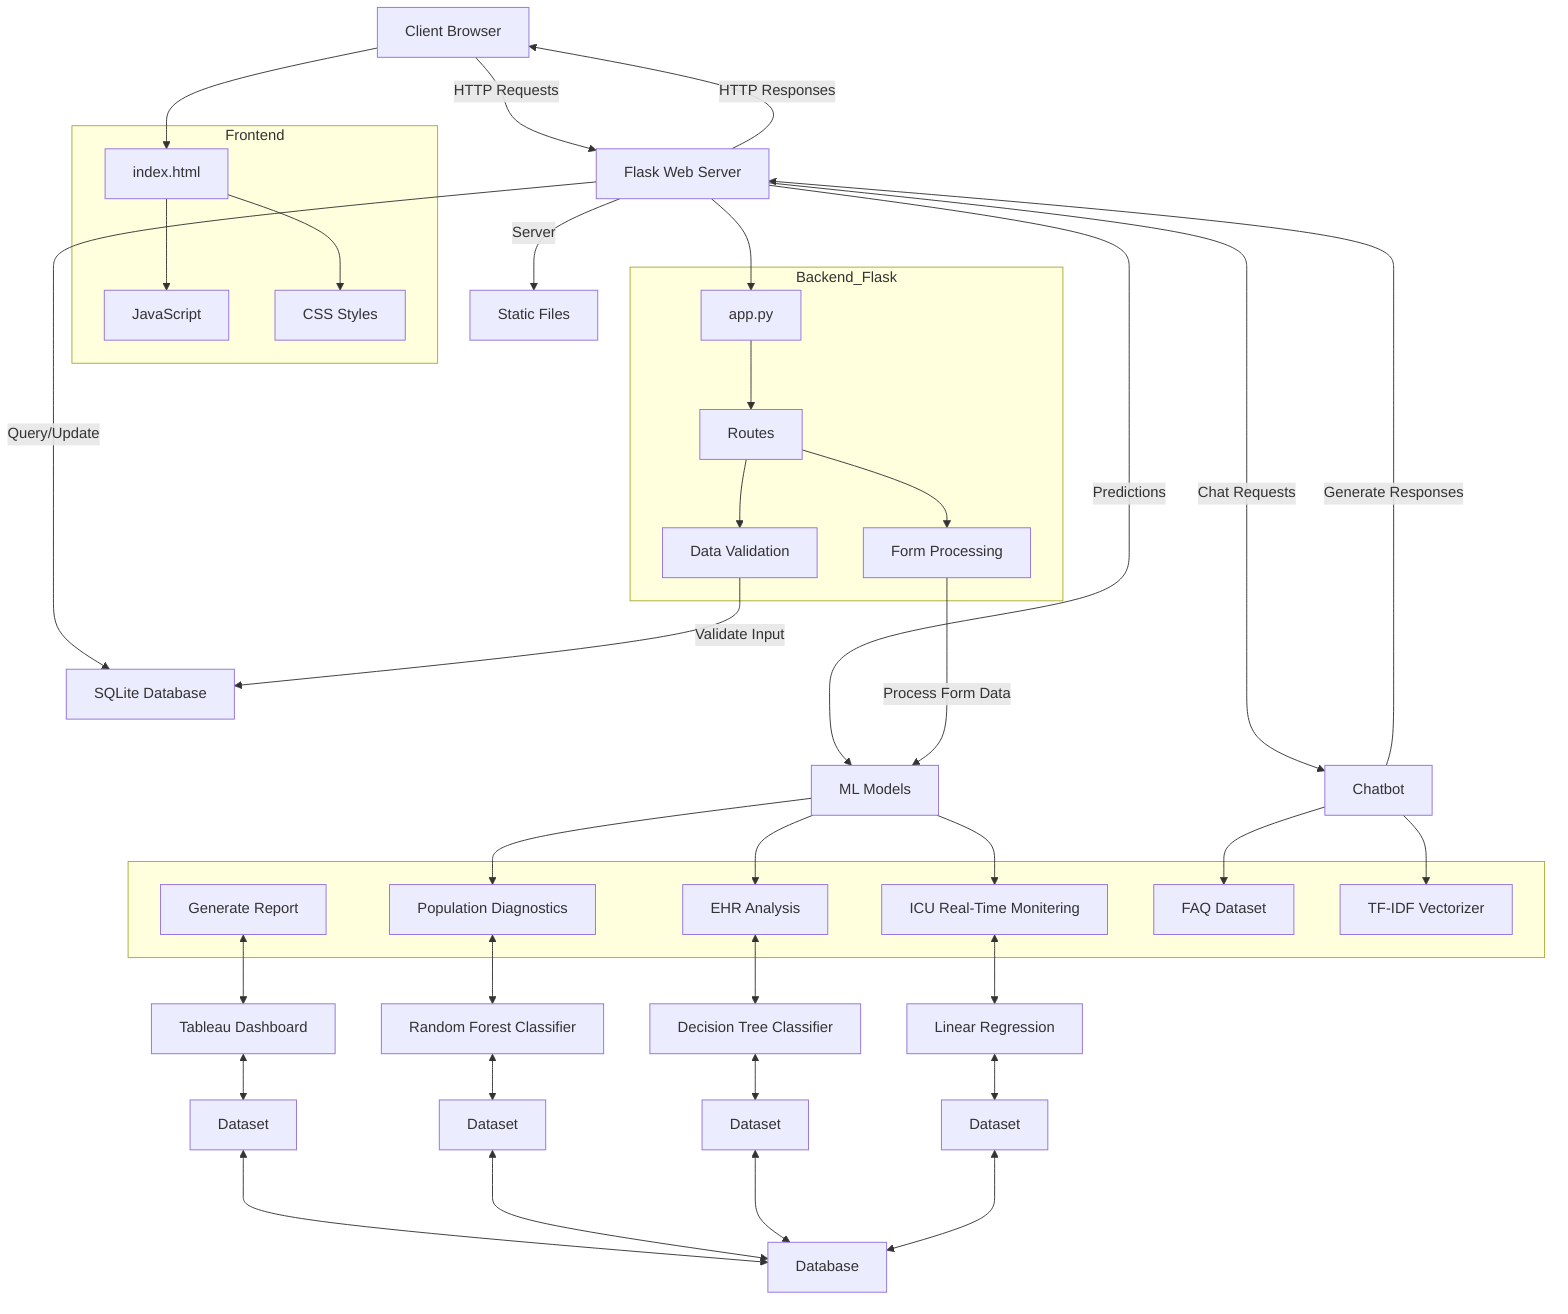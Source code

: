 flowchart TD
 subgraph subGraph0["Frontend"]
        A1["index.html"]
        A2["JavaScript"]
        A3["CSS Styles"]
  end
 subgraph subGraph1["Backend_Flask"]
        B1["app.py"]
        B2["Routes"]
        B3["Form Processing"]
        B4["Data Validation"]
  end
 subgraph subGraph2[" "]
        D1["Population Diagnostics"]
        D2["Generate Report"]
        D3["ICU Real-Time Monitering"]
        D4["EHR Analysis"]
        E1["FAQ Dataset"]
        E2["TF-IDF Vectorizer"]
  end
    A["Client Browser"] -- HTTP Requests --> B["Flask Web Server"]
    B -- HTTP Responses --> A
    B -- Query/Update --> C["SQLite Database"]
    B -- Predictions ------> D["ML Models"]
    B -- Chat Requests --> E["Chatbot"]
    B -- Server --> F["Static Files"]
    A --> A1
    A1 --> A2 & A3
    B --> B1
    B1 --> B2
    B2 --> B3 & B4
    D --> D1 & D3 & D4
    E --> E1 & E2
    B3 -- Process Form Data --> D
    B4 -- Validate Input --> C
    E -- Generate Responses --> B
    D2 <--> F1["Tableau Dashboard"]
    D1 <--> F2["Random Forest Classifier"]
    D4 <--> F3["Decision Tree Classifier"]
    D3 <--> F4["Linear Regression"]
    F1 <--> G1["Dataset"]
    F2 <--> G2["Dataset"]
    F3 <--> G3["Dataset"]
    F4 <--> G4["Dataset"]
    G1 <---> K["Database"]
    G2 <---> K
    G3 <---> K
    G4 <---> K